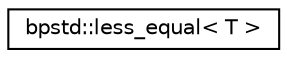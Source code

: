 digraph "Graphical Class Hierarchy"
{
 // LATEX_PDF_SIZE
  edge [fontname="Helvetica",fontsize="10",labelfontname="Helvetica",labelfontsize="10"];
  node [fontname="Helvetica",fontsize="10",shape=record];
  rankdir="LR";
  Node0 [label="bpstd::less_equal\< T \>",height=0.2,width=0.4,color="black", fillcolor="white", style="filled",URL="$d9/df5/structbpstd_1_1less__equal.html",tooltip=" "];
}
